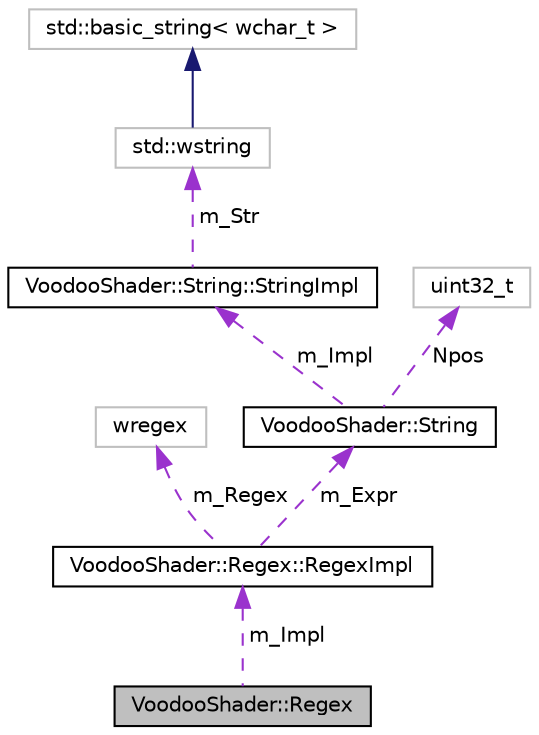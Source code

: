 digraph G
{
  edge [fontname="Helvetica",fontsize="10",labelfontname="Helvetica",labelfontsize="10"];
  node [fontname="Helvetica",fontsize="10",shape=record];
  Node1 [label="VoodooShader::Regex",height=0.2,width=0.4,color="black", fillcolor="grey75", style="filled" fontcolor="black"];
  Node2 -> Node1 [dir="back",color="darkorchid3",fontsize="10",style="dashed",label=" m_Impl" ,fontname="Helvetica"];
  Node2 [label="VoodooShader::Regex::RegexImpl",height=0.2,width=0.4,color="black", fillcolor="white", style="filled",URL="$class_voodoo_shader_1_1_regex_1_1_regex_impl.html"];
  Node3 -> Node2 [dir="back",color="darkorchid3",fontsize="10",style="dashed",label=" m_Regex" ,fontname="Helvetica"];
  Node3 [label="wregex",height=0.2,width=0.4,color="grey75", fillcolor="white", style="filled"];
  Node4 -> Node2 [dir="back",color="darkorchid3",fontsize="10",style="dashed",label=" m_Expr" ,fontname="Helvetica"];
  Node4 [label="VoodooShader::String",height=0.2,width=0.4,color="black", fillcolor="white", style="filled",URL="$class_voodoo_shader_1_1_string.html",tooltip="Voodoo internal string class, providing constant and compiler-safe string passing between various mod..."];
  Node5 -> Node4 [dir="back",color="darkorchid3",fontsize="10",style="dashed",label=" m_Impl" ,fontname="Helvetica"];
  Node5 [label="VoodooShader::String::StringImpl",height=0.2,width=0.4,color="black", fillcolor="white", style="filled",URL="$class_voodoo_shader_1_1_string_1_1_string_impl.html"];
  Node6 -> Node5 [dir="back",color="darkorchid3",fontsize="10",style="dashed",label=" m_Str" ,fontname="Helvetica"];
  Node6 [label="std::wstring",height=0.2,width=0.4,color="grey75", fillcolor="white", style="filled",tooltip="STL class."];
  Node7 -> Node6 [dir="back",color="midnightblue",fontsize="10",style="solid",fontname="Helvetica"];
  Node7 [label="std::basic_string\< wchar_t \>",height=0.2,width=0.4,color="grey75", fillcolor="white", style="filled",tooltip="STL class."];
  Node8 -> Node4 [dir="back",color="darkorchid3",fontsize="10",style="dashed",label=" Npos" ,fontname="Helvetica"];
  Node8 [label="uint32_t",height=0.2,width=0.4,color="grey75", fillcolor="white", style="filled"];
}
